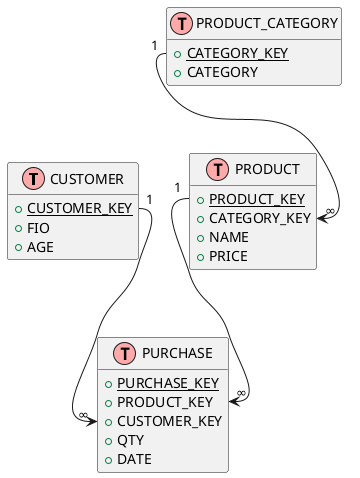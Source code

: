 @startuml

!define table(x) class x << (T,#FFAAAA) >>
!define primary_key(x) <u>x</u>
hide methods

table(CUSTOMER){
    + primary_key(CUSTOMER_KEY)
    + FIO
    + AGE
}
table(PURCHASE) {
    + primary_key(PURCHASE_KEY)
    + PRODUCT_KEY
    + CUSTOMER_KEY
    + QTY
    + DATE
}
table(PRODUCT) {
    + primary_key(PRODUCT_KEY)
    + CATEGORY_KEY
    + NAME
    + PRICE
}
table(PRODUCT_CATEGORY) {
    + primary_key(CATEGORY_KEY)
    + CATEGORY
}

CUSTOMER::CUSTOMER_KEY "1" --> "∞" PURCHASE::CUSTOMER_KEY
PRODUCT::PRODUCT_KEY "1" --> "∞" PURCHASE::PRODUCT_KEY
PRODUCT_CATEGORY::CATEGORY_KEY "1" --> "∞" PRODUCT::CATEGORY_KEY

@enduml
